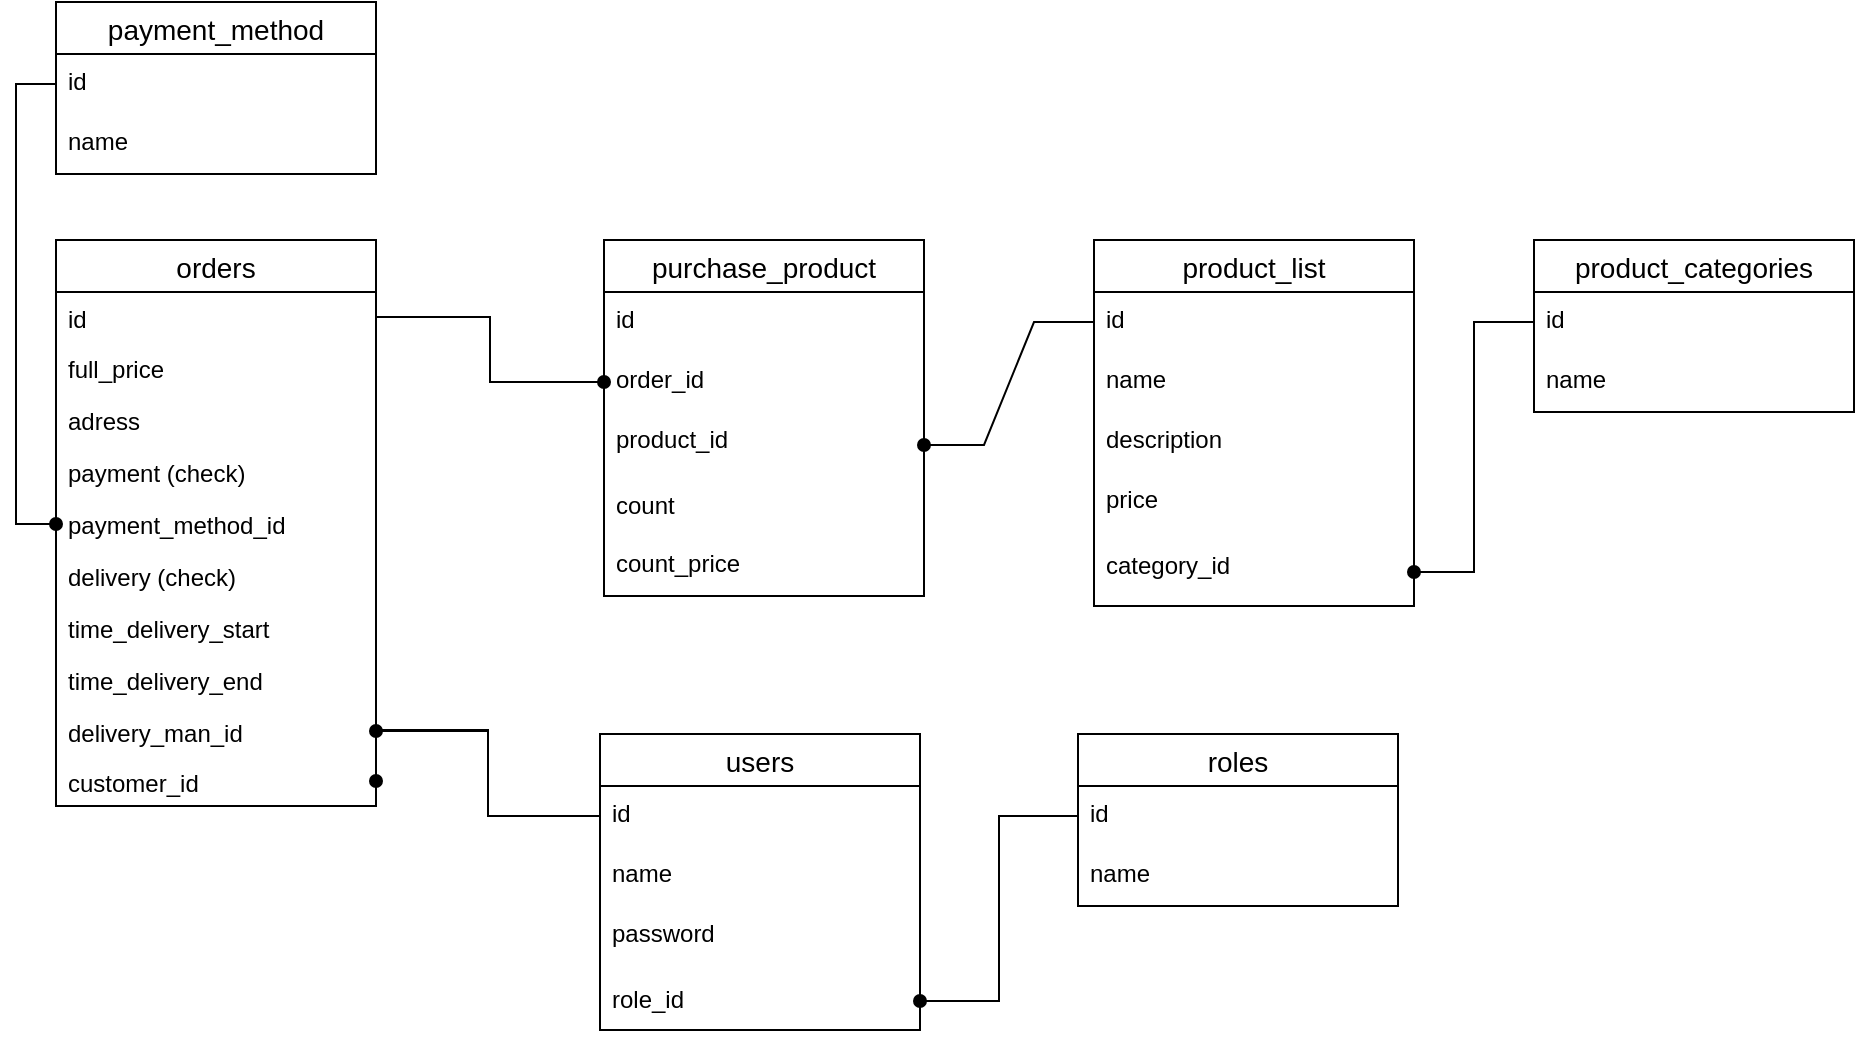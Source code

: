 <mxfile version="20.8.5" type="device"><diagram id="rmg_ajG3EmBNZ8l9Y0Ce" name="Страница 1"><mxGraphModel dx="2074" dy="796" grid="0" gridSize="10" guides="1" tooltips="1" connect="1" arrows="1" fold="1" page="0" pageScale="1" pageWidth="827" pageHeight="1169" math="0" shadow="0"><root><mxCell id="0"/><mxCell id="1" parent="0"/><mxCell id="qBzEk2miTGNbdhldV_cy-28" value="" style="shape=tableRow;horizontal=0;startSize=0;swimlaneHead=0;swimlaneBody=0;fillColor=none;collapsible=0;dropTarget=0;points=[[0,0.5],[1,0.5]];portConstraint=eastwest;top=0;left=0;right=0;bottom=0;" vertex="1" parent="1"><mxGeometry x="-53" y="339" width="180" height="30" as="geometry"/></mxCell><mxCell id="qBzEk2miTGNbdhldV_cy-29" value="" style="shape=partialRectangle;connectable=0;fillColor=none;top=0;left=0;bottom=0;right=0;editable=1;overflow=hidden;" vertex="1" parent="qBzEk2miTGNbdhldV_cy-28"><mxGeometry width="29.75" height="30" as="geometry"><mxRectangle width="29.75" height="30" as="alternateBounds"/></mxGeometry></mxCell><mxCell id="qBzEk2miTGNbdhldV_cy-31" value="product_list" style="swimlane;fontStyle=0;childLayout=stackLayout;horizontal=1;startSize=26;horizontalStack=0;resizeParent=1;resizeParentMax=0;resizeLast=0;collapsible=1;marginBottom=0;align=center;fontSize=14;" vertex="1" parent="1"><mxGeometry x="316" y="394" width="160" height="183" as="geometry"/></mxCell><mxCell id="qBzEk2miTGNbdhldV_cy-32" value="id" style="text;strokeColor=none;fillColor=none;spacingLeft=4;spacingRight=4;overflow=hidden;rotatable=0;points=[[0,0.5],[1,0.5]];portConstraint=eastwest;fontSize=12;" vertex="1" parent="qBzEk2miTGNbdhldV_cy-31"><mxGeometry y="26" width="160" height="30" as="geometry"/></mxCell><mxCell id="qBzEk2miTGNbdhldV_cy-33" value="name" style="text;strokeColor=none;fillColor=none;spacingLeft=4;spacingRight=4;overflow=hidden;rotatable=0;points=[[0,0.5],[1,0.5]];portConstraint=eastwest;fontSize=12;" vertex="1" parent="qBzEk2miTGNbdhldV_cy-31"><mxGeometry y="56" width="160" height="30" as="geometry"/></mxCell><mxCell id="qBzEk2miTGNbdhldV_cy-35" value="description" style="text;strokeColor=none;fillColor=none;spacingLeft=4;spacingRight=4;overflow=hidden;rotatable=0;points=[[0,0.5],[1,0.5]];portConstraint=eastwest;fontSize=12;" vertex="1" parent="qBzEk2miTGNbdhldV_cy-31"><mxGeometry y="86" width="160" height="30" as="geometry"/></mxCell><mxCell id="qBzEk2miTGNbdhldV_cy-36" value="price" style="text;strokeColor=none;fillColor=none;spacingLeft=4;spacingRight=4;overflow=hidden;rotatable=0;points=[[0,0.5],[1,0.5]];portConstraint=eastwest;fontSize=12;" vertex="1" parent="qBzEk2miTGNbdhldV_cy-31"><mxGeometry y="116" width="160" height="33" as="geometry"/></mxCell><mxCell id="qBzEk2miTGNbdhldV_cy-34" value="category_id" style="text;strokeColor=none;fillColor=none;spacingLeft=4;spacingRight=4;overflow=hidden;rotatable=0;points=[[0,0.5],[1,0.5]];portConstraint=eastwest;fontSize=12;" vertex="1" parent="qBzEk2miTGNbdhldV_cy-31"><mxGeometry y="149" width="160" height="34" as="geometry"/></mxCell><mxCell id="qBzEk2miTGNbdhldV_cy-37" value="product_categories" style="swimlane;fontStyle=0;childLayout=stackLayout;horizontal=1;startSize=26;horizontalStack=0;resizeParent=1;resizeParentMax=0;resizeLast=0;collapsible=1;marginBottom=0;align=center;fontSize=14;" vertex="1" parent="1"><mxGeometry x="536" y="394" width="160" height="86" as="geometry"/></mxCell><mxCell id="qBzEk2miTGNbdhldV_cy-38" value="id" style="text;strokeColor=none;fillColor=none;spacingLeft=4;spacingRight=4;overflow=hidden;rotatable=0;points=[[0,0.5],[1,0.5]];portConstraint=eastwest;fontSize=12;" vertex="1" parent="qBzEk2miTGNbdhldV_cy-37"><mxGeometry y="26" width="160" height="30" as="geometry"/></mxCell><mxCell id="qBzEk2miTGNbdhldV_cy-39" value="name" style="text;strokeColor=none;fillColor=none;spacingLeft=4;spacingRight=4;overflow=hidden;rotatable=0;points=[[0,0.5],[1,0.5]];portConstraint=eastwest;fontSize=12;" vertex="1" parent="qBzEk2miTGNbdhldV_cy-37"><mxGeometry y="56" width="160" height="30" as="geometry"/></mxCell><mxCell id="qBzEk2miTGNbdhldV_cy-43" value="" style="edgeStyle=entityRelationEdgeStyle;fontSize=12;html=1;endArrow=oval;rounded=0;exitX=0;exitY=0.5;exitDx=0;exitDy=0;entryX=1;entryY=0.5;entryDx=0;entryDy=0;endFill=1;" edge="1" parent="1" source="qBzEk2miTGNbdhldV_cy-38" target="qBzEk2miTGNbdhldV_cy-34"><mxGeometry width="100" height="100" relative="1" as="geometry"><mxPoint x="362" y="459" as="sourcePoint"/><mxPoint x="462" y="359" as="targetPoint"/></mxGeometry></mxCell><mxCell id="qBzEk2miTGNbdhldV_cy-44" value="payment_method" style="swimlane;fontStyle=0;childLayout=stackLayout;horizontal=1;startSize=26;horizontalStack=0;resizeParent=1;resizeParentMax=0;resizeLast=0;collapsible=1;marginBottom=0;align=center;fontSize=14;" vertex="1" parent="1"><mxGeometry x="-203" y="275" width="160" height="86" as="geometry"/></mxCell><mxCell id="qBzEk2miTGNbdhldV_cy-45" value="id" style="text;strokeColor=none;fillColor=none;spacingLeft=4;spacingRight=4;overflow=hidden;rotatable=0;points=[[0,0.5],[1,0.5]];portConstraint=eastwest;fontSize=12;" vertex="1" parent="qBzEk2miTGNbdhldV_cy-44"><mxGeometry y="26" width="160" height="30" as="geometry"/></mxCell><mxCell id="qBzEk2miTGNbdhldV_cy-46" value="name" style="text;strokeColor=none;fillColor=none;spacingLeft=4;spacingRight=4;overflow=hidden;rotatable=0;points=[[0,0.5],[1,0.5]];portConstraint=eastwest;fontSize=12;" vertex="1" parent="qBzEk2miTGNbdhldV_cy-44"><mxGeometry y="56" width="160" height="30" as="geometry"/></mxCell><mxCell id="qBzEk2miTGNbdhldV_cy-47" value="orders" style="swimlane;fontStyle=0;childLayout=stackLayout;horizontal=1;startSize=26;horizontalStack=0;resizeParent=1;resizeParentMax=0;resizeLast=0;collapsible=1;marginBottom=0;align=center;fontSize=14;" vertex="1" parent="1"><mxGeometry x="-203" y="394" width="160" height="283" as="geometry"/></mxCell><mxCell id="qBzEk2miTGNbdhldV_cy-48" value="id" style="text;strokeColor=none;fillColor=none;spacingLeft=4;spacingRight=4;overflow=hidden;rotatable=0;points=[[0,0.5],[1,0.5]];portConstraint=eastwest;fontSize=12;" vertex="1" parent="qBzEk2miTGNbdhldV_cy-47"><mxGeometry y="26" width="160" height="25" as="geometry"/></mxCell><mxCell id="qBzEk2miTGNbdhldV_cy-51" value="full_price" style="text;strokeColor=none;fillColor=none;spacingLeft=4;spacingRight=4;overflow=hidden;rotatable=0;points=[[0,0.5],[1,0.5]];portConstraint=eastwest;fontSize=12;" vertex="1" parent="qBzEk2miTGNbdhldV_cy-47"><mxGeometry y="51" width="160" height="26" as="geometry"/></mxCell><mxCell id="qBzEk2miTGNbdhldV_cy-63" value="adress" style="text;strokeColor=none;fillColor=none;spacingLeft=4;spacingRight=4;overflow=hidden;rotatable=0;points=[[0,0.5],[1,0.5]];portConstraint=eastwest;fontSize=12;" vertex="1" parent="qBzEk2miTGNbdhldV_cy-47"><mxGeometry y="77" width="160" height="26" as="geometry"/></mxCell><mxCell id="qBzEk2miTGNbdhldV_cy-62" value="payment (check)" style="text;strokeColor=none;fillColor=none;spacingLeft=4;spacingRight=4;overflow=hidden;rotatable=0;points=[[0,0.5],[1,0.5]];portConstraint=eastwest;fontSize=12;" vertex="1" parent="qBzEk2miTGNbdhldV_cy-47"><mxGeometry y="103" width="160" height="26" as="geometry"/></mxCell><mxCell id="qBzEk2miTGNbdhldV_cy-64" value="payment_method_id" style="text;strokeColor=none;fillColor=none;spacingLeft=4;spacingRight=4;overflow=hidden;rotatable=0;points=[[0,0.5],[1,0.5]];portConstraint=eastwest;fontSize=12;" vertex="1" parent="qBzEk2miTGNbdhldV_cy-47"><mxGeometry y="129" width="160" height="26" as="geometry"/></mxCell><mxCell id="qBzEk2miTGNbdhldV_cy-65" value="delivery (check)" style="text;strokeColor=none;fillColor=none;spacingLeft=4;spacingRight=4;overflow=hidden;rotatable=0;points=[[0,0.5],[1,0.5]];portConstraint=eastwest;fontSize=12;" vertex="1" parent="qBzEk2miTGNbdhldV_cy-47"><mxGeometry y="155" width="160" height="26" as="geometry"/></mxCell><mxCell id="qBzEk2miTGNbdhldV_cy-66" value="time_delivery_start" style="text;strokeColor=none;fillColor=none;spacingLeft=4;spacingRight=4;overflow=hidden;rotatable=0;points=[[0,0.5],[1,0.5]];portConstraint=eastwest;fontSize=12;" vertex="1" parent="qBzEk2miTGNbdhldV_cy-47"><mxGeometry y="181" width="160" height="26" as="geometry"/></mxCell><mxCell id="qBzEk2miTGNbdhldV_cy-87" value="time_delivery_end" style="text;strokeColor=none;fillColor=none;spacingLeft=4;spacingRight=4;overflow=hidden;rotatable=0;points=[[0,0.5],[1,0.5]];portConstraint=eastwest;fontSize=12;" vertex="1" parent="qBzEk2miTGNbdhldV_cy-47"><mxGeometry y="207" width="160" height="26" as="geometry"/></mxCell><mxCell id="qBzEk2miTGNbdhldV_cy-67" value="delivery_man_id" style="text;strokeColor=none;fillColor=none;spacingLeft=4;spacingRight=4;overflow=hidden;rotatable=0;points=[[0,0.5],[1,0.5]];portConstraint=eastwest;fontSize=12;" vertex="1" parent="qBzEk2miTGNbdhldV_cy-47"><mxGeometry y="233" width="160" height="25" as="geometry"/></mxCell><mxCell id="qBzEk2miTGNbdhldV_cy-52" value="customer_id" style="text;strokeColor=none;fillColor=none;spacingLeft=4;spacingRight=4;overflow=hidden;rotatable=0;points=[[0,0.5],[1,0.5]];portConstraint=eastwest;fontSize=12;" vertex="1" parent="qBzEk2miTGNbdhldV_cy-47"><mxGeometry y="258" width="160" height="25" as="geometry"/></mxCell><mxCell id="qBzEk2miTGNbdhldV_cy-53" value="purchase_product" style="swimlane;fontStyle=0;childLayout=stackLayout;horizontal=1;startSize=26;horizontalStack=0;resizeParent=1;resizeParentMax=0;resizeLast=0;collapsible=1;marginBottom=0;align=center;fontSize=14;" vertex="1" parent="1"><mxGeometry x="71" y="394" width="160" height="178" as="geometry"/></mxCell><mxCell id="qBzEk2miTGNbdhldV_cy-54" value="id" style="text;strokeColor=none;fillColor=none;spacingLeft=4;spacingRight=4;overflow=hidden;rotatable=0;points=[[0,0.5],[1,0.5]];portConstraint=eastwest;fontSize=12;" vertex="1" parent="qBzEk2miTGNbdhldV_cy-53"><mxGeometry y="26" width="160" height="30" as="geometry"/></mxCell><mxCell id="qBzEk2miTGNbdhldV_cy-56" value="order_id" style="text;strokeColor=none;fillColor=none;spacingLeft=4;spacingRight=4;overflow=hidden;rotatable=0;points=[[0,0.5],[1,0.5]];portConstraint=eastwest;fontSize=12;" vertex="1" parent="qBzEk2miTGNbdhldV_cy-53"><mxGeometry y="56" width="160" height="30" as="geometry"/></mxCell><mxCell id="qBzEk2miTGNbdhldV_cy-57" value="product_id" style="text;strokeColor=none;fillColor=none;spacingLeft=4;spacingRight=4;overflow=hidden;rotatable=0;points=[[0,0.5],[1,0.5]];portConstraint=eastwest;fontSize=12;" vertex="1" parent="qBzEk2miTGNbdhldV_cy-53"><mxGeometry y="86" width="160" height="33" as="geometry"/></mxCell><mxCell id="qBzEk2miTGNbdhldV_cy-58" value="count" style="text;strokeColor=none;fillColor=none;spacingLeft=4;spacingRight=4;overflow=hidden;rotatable=0;points=[[0,0.5],[1,0.5]];portConstraint=eastwest;fontSize=12;" vertex="1" parent="qBzEk2miTGNbdhldV_cy-53"><mxGeometry y="119" width="160" height="29" as="geometry"/></mxCell><mxCell id="qBzEk2miTGNbdhldV_cy-59" value="count_price" style="text;strokeColor=none;fillColor=none;spacingLeft=4;spacingRight=4;overflow=hidden;rotatable=0;points=[[0,0.5],[1,0.5]];portConstraint=eastwest;fontSize=12;" vertex="1" parent="qBzEk2miTGNbdhldV_cy-53"><mxGeometry y="148" width="160" height="30" as="geometry"/></mxCell><mxCell id="qBzEk2miTGNbdhldV_cy-60" value="" style="edgeStyle=entityRelationEdgeStyle;fontSize=12;html=1;endArrow=oval;rounded=0;exitX=0;exitY=0.5;exitDx=0;exitDy=0;entryX=1;entryY=0.5;entryDx=0;entryDy=0;endFill=1;" edge="1" parent="1" source="qBzEk2miTGNbdhldV_cy-32" target="qBzEk2miTGNbdhldV_cy-57"><mxGeometry width="100" height="100" relative="1" as="geometry"><mxPoint x="362" y="459" as="sourcePoint"/><mxPoint x="462" y="359" as="targetPoint"/></mxGeometry></mxCell><mxCell id="qBzEk2miTGNbdhldV_cy-61" style="edgeStyle=orthogonalEdgeStyle;rounded=0;orthogonalLoop=1;jettySize=auto;html=1;entryX=0;entryY=0.5;entryDx=0;entryDy=0;endArrow=oval;endFill=1;" edge="1" parent="1" source="qBzEk2miTGNbdhldV_cy-48" target="qBzEk2miTGNbdhldV_cy-56"><mxGeometry relative="1" as="geometry"/></mxCell><mxCell id="qBzEk2miTGNbdhldV_cy-68" style="edgeStyle=orthogonalEdgeStyle;rounded=0;orthogonalLoop=1;jettySize=auto;html=1;entryX=0;entryY=0.5;entryDx=0;entryDy=0;endArrow=oval;endFill=1;" edge="1" parent="1" source="qBzEk2miTGNbdhldV_cy-45" target="qBzEk2miTGNbdhldV_cy-64"><mxGeometry relative="1" as="geometry"/></mxCell><mxCell id="qBzEk2miTGNbdhldV_cy-70" value="users" style="swimlane;fontStyle=0;childLayout=stackLayout;horizontal=1;startSize=26;horizontalStack=0;resizeParent=1;resizeParentMax=0;resizeLast=0;collapsible=1;marginBottom=0;align=center;fontSize=14;" vertex="1" parent="1"><mxGeometry x="69" y="641" width="160" height="148" as="geometry"/></mxCell><mxCell id="qBzEk2miTGNbdhldV_cy-71" value="id" style="text;strokeColor=none;fillColor=none;spacingLeft=4;spacingRight=4;overflow=hidden;rotatable=0;points=[[0,0.5],[1,0.5]];portConstraint=eastwest;fontSize=12;" vertex="1" parent="qBzEk2miTGNbdhldV_cy-70"><mxGeometry y="26" width="160" height="30" as="geometry"/></mxCell><mxCell id="qBzEk2miTGNbdhldV_cy-72" value="name" style="text;strokeColor=none;fillColor=none;spacingLeft=4;spacingRight=4;overflow=hidden;rotatable=0;points=[[0,0.5],[1,0.5]];portConstraint=eastwest;fontSize=12;" vertex="1" parent="qBzEk2miTGNbdhldV_cy-70"><mxGeometry y="56" width="160" height="30" as="geometry"/></mxCell><mxCell id="qBzEk2miTGNbdhldV_cy-73" value="password" style="text;strokeColor=none;fillColor=none;spacingLeft=4;spacingRight=4;overflow=hidden;rotatable=0;points=[[0,0.5],[1,0.5]];portConstraint=eastwest;fontSize=12;" vertex="1" parent="qBzEk2miTGNbdhldV_cy-70"><mxGeometry y="86" width="160" height="33" as="geometry"/></mxCell><mxCell id="qBzEk2miTGNbdhldV_cy-74" value="role_id" style="text;strokeColor=none;fillColor=none;spacingLeft=4;spacingRight=4;overflow=hidden;rotatable=0;points=[[0,0.5],[1,0.5]];portConstraint=eastwest;fontSize=12;" vertex="1" parent="qBzEk2miTGNbdhldV_cy-70"><mxGeometry y="119" width="160" height="29" as="geometry"/></mxCell><mxCell id="qBzEk2miTGNbdhldV_cy-81" value="roles" style="swimlane;fontStyle=0;childLayout=stackLayout;horizontal=1;startSize=26;horizontalStack=0;resizeParent=1;resizeParentMax=0;resizeLast=0;collapsible=1;marginBottom=0;align=center;fontSize=14;" vertex="1" parent="1"><mxGeometry x="308" y="641" width="160" height="86" as="geometry"/></mxCell><mxCell id="qBzEk2miTGNbdhldV_cy-82" value="id" style="text;strokeColor=none;fillColor=none;spacingLeft=4;spacingRight=4;overflow=hidden;rotatable=0;points=[[0,0.5],[1,0.5]];portConstraint=eastwest;fontSize=12;" vertex="1" parent="qBzEk2miTGNbdhldV_cy-81"><mxGeometry y="26" width="160" height="30" as="geometry"/></mxCell><mxCell id="qBzEk2miTGNbdhldV_cy-83" value="name" style="text;strokeColor=none;fillColor=none;spacingLeft=4;spacingRight=4;overflow=hidden;rotatable=0;points=[[0,0.5],[1,0.5]];portConstraint=eastwest;fontSize=12;" vertex="1" parent="qBzEk2miTGNbdhldV_cy-81"><mxGeometry y="56" width="160" height="30" as="geometry"/></mxCell><mxCell id="qBzEk2miTGNbdhldV_cy-84" style="edgeStyle=orthogonalEdgeStyle;rounded=0;orthogonalLoop=1;jettySize=auto;html=1;entryX=1;entryY=0.5;entryDx=0;entryDy=0;endArrow=oval;endFill=1;" edge="1" parent="1" source="qBzEk2miTGNbdhldV_cy-82" target="qBzEk2miTGNbdhldV_cy-74"><mxGeometry relative="1" as="geometry"/></mxCell><mxCell id="qBzEk2miTGNbdhldV_cy-85" style="edgeStyle=orthogonalEdgeStyle;rounded=0;orthogonalLoop=1;jettySize=auto;html=1;entryX=1;entryY=0.5;entryDx=0;entryDy=0;endArrow=oval;endFill=1;" edge="1" parent="1" source="qBzEk2miTGNbdhldV_cy-71" target="qBzEk2miTGNbdhldV_cy-67"><mxGeometry relative="1" as="geometry"/></mxCell><mxCell id="qBzEk2miTGNbdhldV_cy-86" style="edgeStyle=orthogonalEdgeStyle;rounded=0;orthogonalLoop=1;jettySize=auto;html=1;entryX=1;entryY=0.5;entryDx=0;entryDy=0;endArrow=oval;endFill=1;" edge="1" parent="1" source="qBzEk2miTGNbdhldV_cy-71" target="qBzEk2miTGNbdhldV_cy-52"><mxGeometry relative="1" as="geometry"><Array as="points"><mxPoint x="13" y="682"/><mxPoint x="13" y="639"/></Array></mxGeometry></mxCell></root></mxGraphModel></diagram></mxfile>